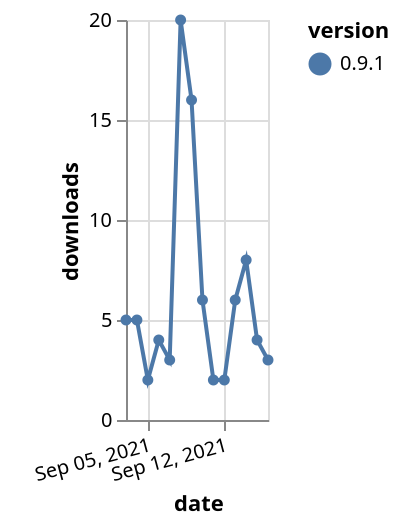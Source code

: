 {"$schema": "https://vega.github.io/schema/vega-lite/v5.json", "description": "A simple bar chart with embedded data.", "data": {"values": [{"date": "2021-09-03", "total": 36187, "delta": 5, "version": "0.9.1"}, {"date": "2021-09-04", "total": 36192, "delta": 5, "version": "0.9.1"}, {"date": "2021-09-05", "total": 36194, "delta": 2, "version": "0.9.1"}, {"date": "2021-09-06", "total": 36198, "delta": 4, "version": "0.9.1"}, {"date": "2021-09-07", "total": 36201, "delta": 3, "version": "0.9.1"}, {"date": "2021-09-08", "total": 36221, "delta": 20, "version": "0.9.1"}, {"date": "2021-09-09", "total": 36237, "delta": 16, "version": "0.9.1"}, {"date": "2021-09-10", "total": 36243, "delta": 6, "version": "0.9.1"}, {"date": "2021-09-11", "total": 36245, "delta": 2, "version": "0.9.1"}, {"date": "2021-09-12", "total": 36247, "delta": 2, "version": "0.9.1"}, {"date": "2021-09-13", "total": 36253, "delta": 6, "version": "0.9.1"}, {"date": "2021-09-14", "total": 36261, "delta": 8, "version": "0.9.1"}, {"date": "2021-09-15", "total": 36265, "delta": 4, "version": "0.9.1"}, {"date": "2021-09-16", "total": 36268, "delta": 3, "version": "0.9.1"}]}, "width": "container", "mark": {"type": "line", "point": {"filled": true}}, "encoding": {"x": {"field": "date", "type": "temporal", "timeUnit": "yearmonthdate", "title": "date", "axis": {"labelAngle": -15}}, "y": {"field": "delta", "type": "quantitative", "title": "downloads"}, "color": {"field": "version", "type": "nominal"}, "tooltip": {"field": "delta"}}}